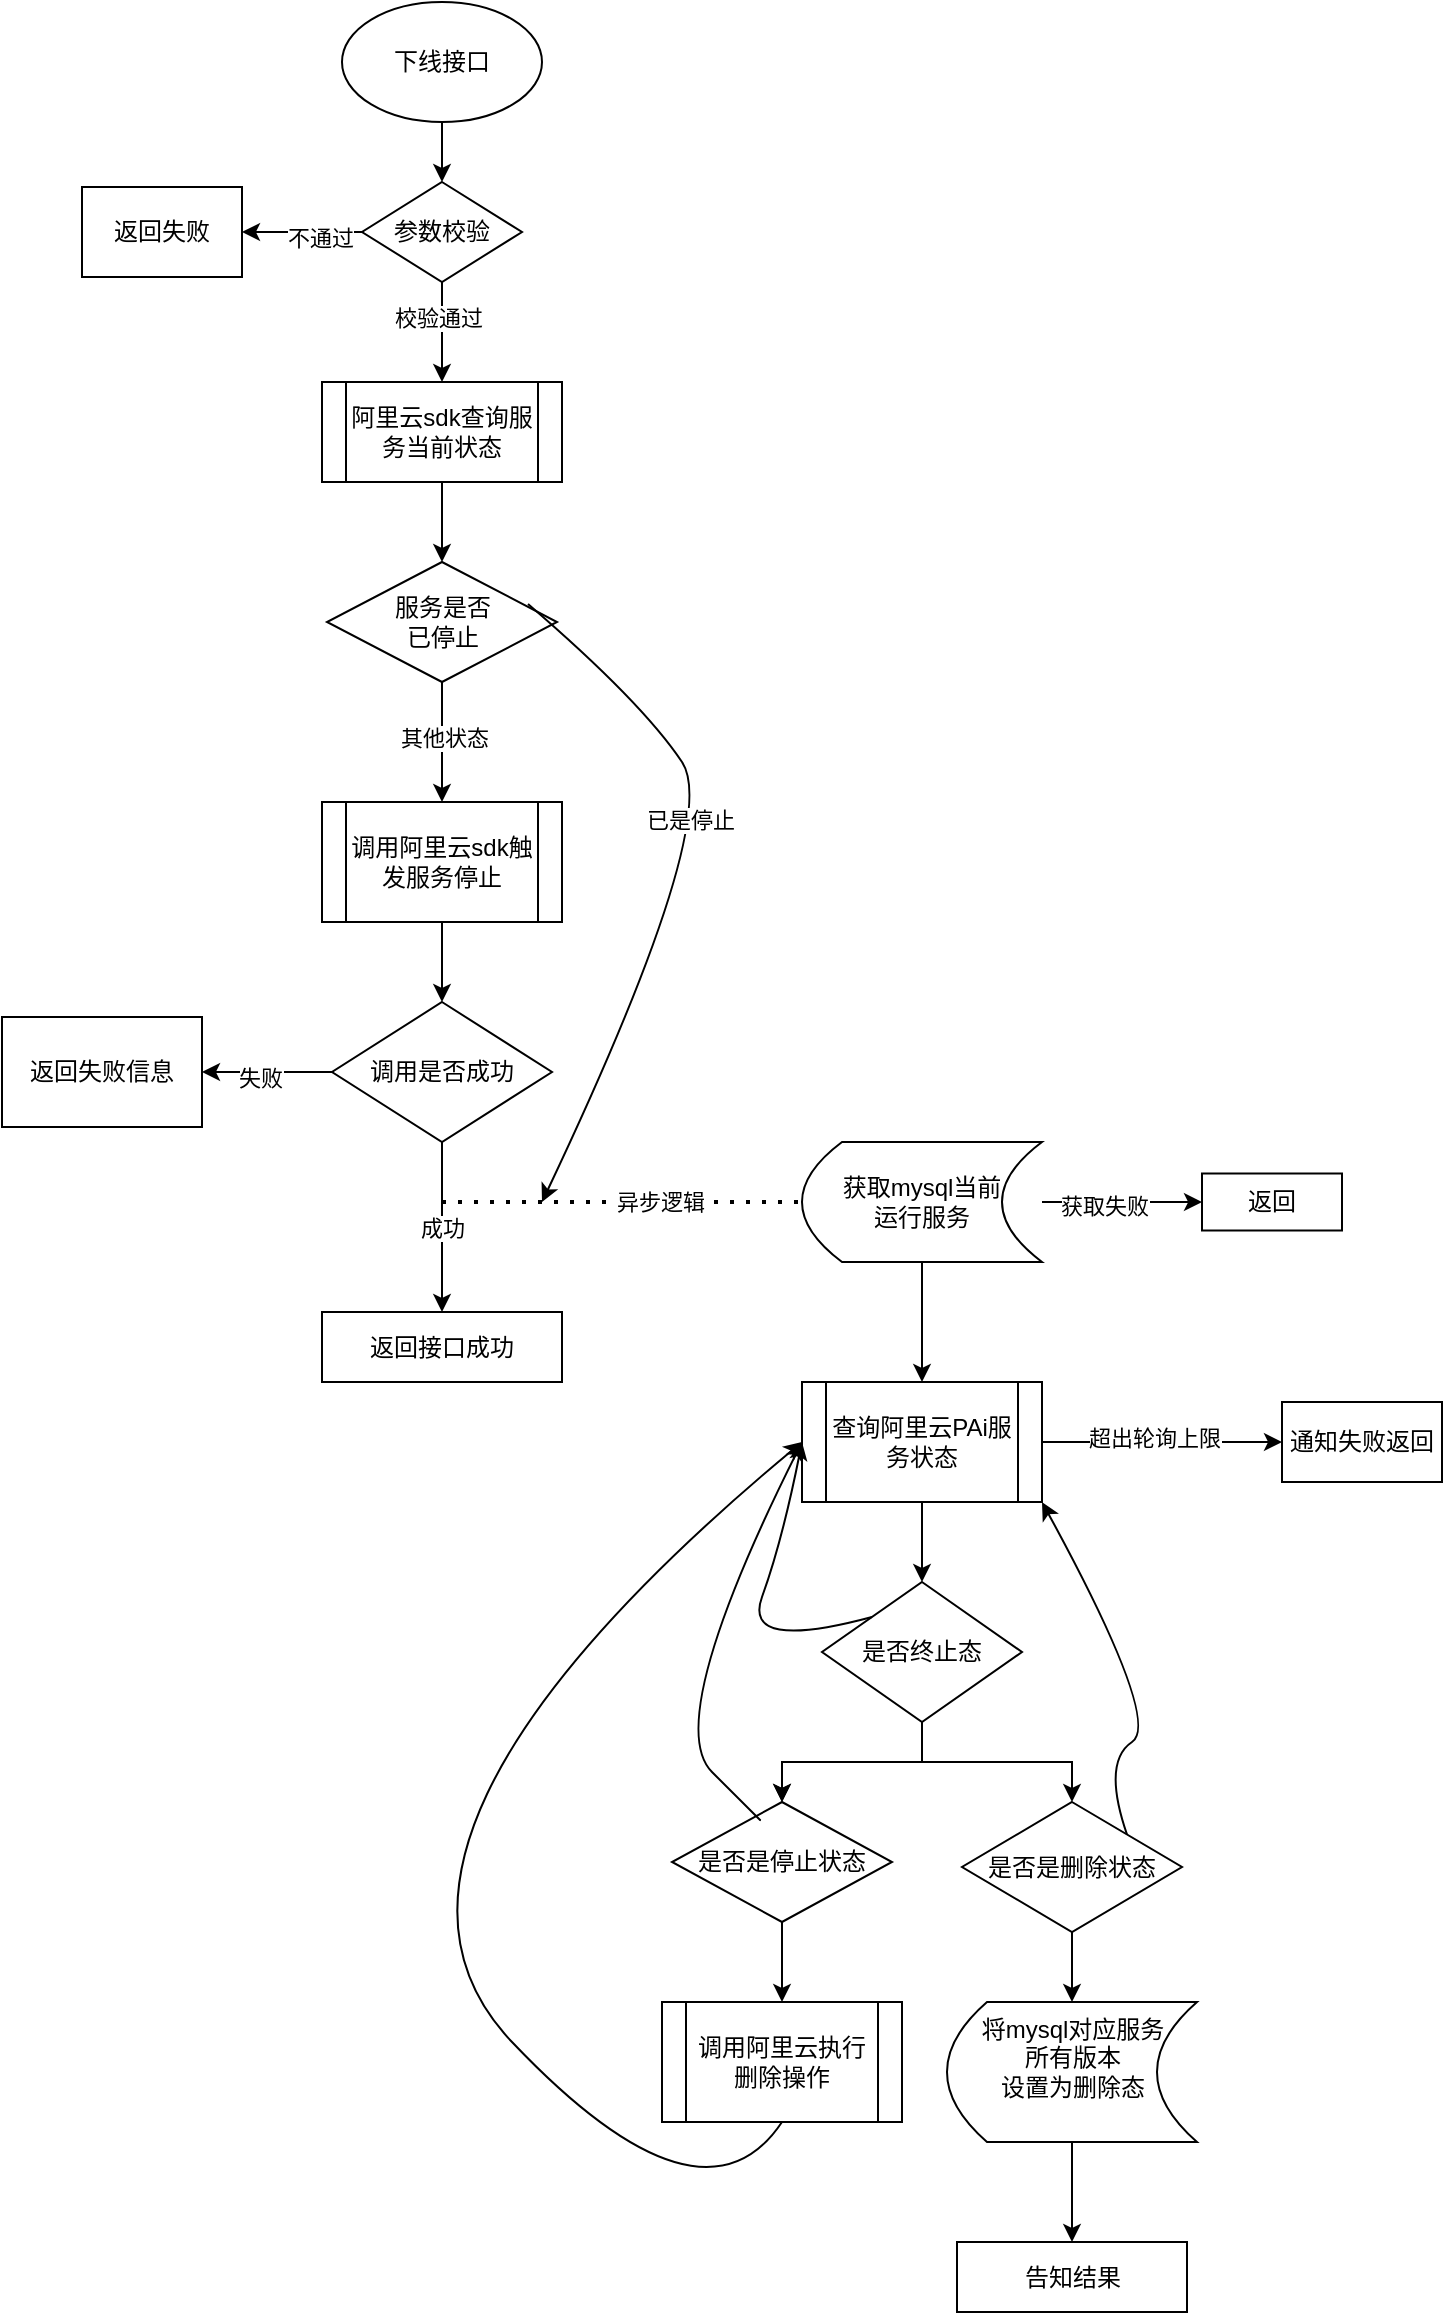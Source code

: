 <mxfile version="24.7.8">
  <diagram name="第 1 页" id="A9rHL_Slm2XhbdOv5Oo1">
    <mxGraphModel dx="1026" dy="650" grid="1" gridSize="10" guides="1" tooltips="1" connect="1" arrows="1" fold="1" page="1" pageScale="1" pageWidth="827" pageHeight="1169" math="0" shadow="0">
      <root>
        <mxCell id="0" />
        <mxCell id="1" parent="0" />
        <mxCell id="I5W7qzTJJJn9ER3g-bew-5" value="" style="edgeStyle=orthogonalEdgeStyle;rounded=0;orthogonalLoop=1;jettySize=auto;html=1;" parent="1" source="I5W7qzTJJJn9ER3g-bew-1" target="I5W7qzTJJJn9ER3g-bew-4" edge="1">
          <mxGeometry relative="1" as="geometry" />
        </mxCell>
        <mxCell id="I5W7qzTJJJn9ER3g-bew-1" value="下线接口" style="ellipse;whiteSpace=wrap;html=1;" parent="1" vertex="1">
          <mxGeometry x="300" y="100" width="100" height="60" as="geometry" />
        </mxCell>
        <mxCell id="I5W7qzTJJJn9ER3g-bew-10" value="" style="edgeStyle=orthogonalEdgeStyle;rounded=0;orthogonalLoop=1;jettySize=auto;html=1;" parent="1" source="I5W7qzTJJJn9ER3g-bew-4" target="I5W7qzTJJJn9ER3g-bew-9" edge="1">
          <mxGeometry relative="1" as="geometry" />
        </mxCell>
        <mxCell id="I5W7qzTJJJn9ER3g-bew-11" value="不通过" style="edgeLabel;html=1;align=center;verticalAlign=middle;resizable=0;points=[];" parent="I5W7qzTJJJn9ER3g-bew-10" vertex="1" connectable="0">
          <mxGeometry x="-0.3" y="3" relative="1" as="geometry">
            <mxPoint as="offset" />
          </mxGeometry>
        </mxCell>
        <mxCell id="I5W7qzTJJJn9ER3g-bew-13" value="" style="edgeStyle=orthogonalEdgeStyle;rounded=0;orthogonalLoop=1;jettySize=auto;html=1;" parent="1" source="I5W7qzTJJJn9ER3g-bew-4" target="I5W7qzTJJJn9ER3g-bew-15" edge="1">
          <mxGeometry relative="1" as="geometry">
            <mxPoint x="350" y="290" as="targetPoint" />
          </mxGeometry>
        </mxCell>
        <mxCell id="I5W7qzTJJJn9ER3g-bew-14" value="校验通过" style="edgeLabel;html=1;align=center;verticalAlign=middle;resizable=0;points=[];" parent="I5W7qzTJJJn9ER3g-bew-13" vertex="1" connectable="0">
          <mxGeometry x="-0.286" y="-2" relative="1" as="geometry">
            <mxPoint as="offset" />
          </mxGeometry>
        </mxCell>
        <mxCell id="I5W7qzTJJJn9ER3g-bew-4" value="参数校验" style="rhombus;whiteSpace=wrap;html=1;" parent="1" vertex="1">
          <mxGeometry x="310" y="190" width="80" height="50" as="geometry" />
        </mxCell>
        <mxCell id="I5W7qzTJJJn9ER3g-bew-9" value="返回失败" style="rounded=0;whiteSpace=wrap;html=1;" parent="1" vertex="1">
          <mxGeometry x="170" y="192.5" width="80" height="45" as="geometry" />
        </mxCell>
        <mxCell id="I5W7qzTJJJn9ER3g-bew-17" value="" style="edgeStyle=orthogonalEdgeStyle;rounded=0;orthogonalLoop=1;jettySize=auto;html=1;" parent="1" source="I5W7qzTJJJn9ER3g-bew-15" target="I5W7qzTJJJn9ER3g-bew-16" edge="1">
          <mxGeometry relative="1" as="geometry" />
        </mxCell>
        <mxCell id="I5W7qzTJJJn9ER3g-bew-15" value="阿里云sdk查询服务当前状态" style="shape=process;whiteSpace=wrap;html=1;backgroundOutline=1;" parent="1" vertex="1">
          <mxGeometry x="290" y="290" width="120" height="50" as="geometry" />
        </mxCell>
        <mxCell id="I5W7qzTJJJn9ER3g-bew-22" value="" style="edgeStyle=orthogonalEdgeStyle;rounded=0;orthogonalLoop=1;jettySize=auto;html=1;" parent="1" source="I5W7qzTJJJn9ER3g-bew-16" target="I5W7qzTJJJn9ER3g-bew-21" edge="1">
          <mxGeometry relative="1" as="geometry" />
        </mxCell>
        <mxCell id="I5W7qzTJJJn9ER3g-bew-23" value="其他状态" style="edgeLabel;html=1;align=center;verticalAlign=middle;resizable=0;points=[];" parent="I5W7qzTJJJn9ER3g-bew-22" vertex="1" connectable="0">
          <mxGeometry x="-0.075" y="1" relative="1" as="geometry">
            <mxPoint as="offset" />
          </mxGeometry>
        </mxCell>
        <mxCell id="I5W7qzTJJJn9ER3g-bew-16" value="服务是否&lt;div&gt;已停止&lt;/div&gt;" style="rhombus;whiteSpace=wrap;html=1;" parent="1" vertex="1">
          <mxGeometry x="292.5" y="380" width="115" height="60" as="geometry" />
        </mxCell>
        <mxCell id="I5W7qzTJJJn9ER3g-bew-25" value="" style="edgeStyle=orthogonalEdgeStyle;rounded=0;orthogonalLoop=1;jettySize=auto;html=1;" parent="1" source="I5W7qzTJJJn9ER3g-bew-21" target="I5W7qzTJJJn9ER3g-bew-24" edge="1">
          <mxGeometry relative="1" as="geometry" />
        </mxCell>
        <mxCell id="I5W7qzTJJJn9ER3g-bew-21" value="调用阿里云sdk触发服务停止" style="shape=process;whiteSpace=wrap;html=1;backgroundOutline=1;" parent="1" vertex="1">
          <mxGeometry x="290" y="500" width="120" height="60" as="geometry" />
        </mxCell>
        <mxCell id="I5W7qzTJJJn9ER3g-bew-27" value="" style="edgeStyle=orthogonalEdgeStyle;rounded=0;orthogonalLoop=1;jettySize=auto;html=1;" parent="1" source="I5W7qzTJJJn9ER3g-bew-24" target="I5W7qzTJJJn9ER3g-bew-26" edge="1">
          <mxGeometry relative="1" as="geometry" />
        </mxCell>
        <mxCell id="I5W7qzTJJJn9ER3g-bew-28" value="失败" style="edgeLabel;html=1;align=center;verticalAlign=middle;resizable=0;points=[];" parent="I5W7qzTJJJn9ER3g-bew-27" vertex="1" connectable="0">
          <mxGeometry x="0.12" y="3" relative="1" as="geometry">
            <mxPoint as="offset" />
          </mxGeometry>
        </mxCell>
        <mxCell id="I5W7qzTJJJn9ER3g-bew-30" value="成功" style="edgeStyle=orthogonalEdgeStyle;rounded=0;orthogonalLoop=1;jettySize=auto;html=1;" parent="1" source="I5W7qzTJJJn9ER3g-bew-24" target="I5W7qzTJJJn9ER3g-bew-29" edge="1">
          <mxGeometry relative="1" as="geometry" />
        </mxCell>
        <mxCell id="I5W7qzTJJJn9ER3g-bew-24" value="调用是否成功" style="rhombus;whiteSpace=wrap;html=1;" parent="1" vertex="1">
          <mxGeometry x="295" y="600" width="110" height="70" as="geometry" />
        </mxCell>
        <mxCell id="I5W7qzTJJJn9ER3g-bew-26" value="返回失败信息" style="whiteSpace=wrap;html=1;" parent="1" vertex="1">
          <mxGeometry x="130" y="607.5" width="100" height="55" as="geometry" />
        </mxCell>
        <mxCell id="I5W7qzTJJJn9ER3g-bew-29" value="返回接口成功" style="whiteSpace=wrap;html=1;" parent="1" vertex="1">
          <mxGeometry x="290" y="755" width="120" height="35" as="geometry" />
        </mxCell>
        <mxCell id="I5W7qzTJJJn9ER3g-bew-31" value="" style="endArrow=none;dashed=1;html=1;dashPattern=1 3;strokeWidth=2;rounded=0;" parent="1" edge="1">
          <mxGeometry width="50" height="50" relative="1" as="geometry">
            <mxPoint x="350" y="700" as="sourcePoint" />
            <mxPoint x="530" y="700" as="targetPoint" />
          </mxGeometry>
        </mxCell>
        <mxCell id="I5W7qzTJJJn9ER3g-bew-32" value="异步逻辑" style="edgeLabel;html=1;align=center;verticalAlign=middle;resizable=0;points=[];" parent="I5W7qzTJJJn9ER3g-bew-31" vertex="1" connectable="0">
          <mxGeometry x="0.211" relative="1" as="geometry">
            <mxPoint as="offset" />
          </mxGeometry>
        </mxCell>
        <mxCell id="pgsq1Z2hdre39GK4ZbCa-5" value="" style="edgeStyle=orthogonalEdgeStyle;rounded=0;orthogonalLoop=1;jettySize=auto;html=1;" parent="1" source="pgsq1Z2hdre39GK4ZbCa-3" target="pgsq1Z2hdre39GK4ZbCa-4" edge="1">
          <mxGeometry relative="1" as="geometry" />
        </mxCell>
        <mxCell id="pgsq1Z2hdre39GK4ZbCa-6" value="获取失败" style="edgeLabel;html=1;align=center;verticalAlign=middle;resizable=0;points=[];" parent="pgsq1Z2hdre39GK4ZbCa-5" vertex="1" connectable="0">
          <mxGeometry x="-0.23" y="-1" relative="1" as="geometry">
            <mxPoint y="1" as="offset" />
          </mxGeometry>
        </mxCell>
        <mxCell id="pgsq1Z2hdre39GK4ZbCa-8" value="" style="edgeStyle=orthogonalEdgeStyle;rounded=0;orthogonalLoop=1;jettySize=auto;html=1;" parent="1" source="pgsq1Z2hdre39GK4ZbCa-3" target="pgsq1Z2hdre39GK4ZbCa-9" edge="1">
          <mxGeometry relative="1" as="geometry">
            <mxPoint x="590" y="780" as="targetPoint" />
          </mxGeometry>
        </mxCell>
        <mxCell id="pgsq1Z2hdre39GK4ZbCa-3" value="获取mysql当前&lt;div&gt;运行服务&lt;/div&gt;" style="shape=dataStorage;whiteSpace=wrap;html=1;fixedSize=1;" parent="1" vertex="1">
          <mxGeometry x="530" y="670" width="120" height="60" as="geometry" />
        </mxCell>
        <mxCell id="pgsq1Z2hdre39GK4ZbCa-4" value="返回" style="whiteSpace=wrap;html=1;" parent="1" vertex="1">
          <mxGeometry x="730" y="685.75" width="70" height="28.5" as="geometry" />
        </mxCell>
        <mxCell id="pgsq1Z2hdre39GK4ZbCa-11" value="" style="edgeStyle=orthogonalEdgeStyle;rounded=0;orthogonalLoop=1;jettySize=auto;html=1;" parent="1" source="pgsq1Z2hdre39GK4ZbCa-9" target="pgsq1Z2hdre39GK4ZbCa-10" edge="1">
          <mxGeometry relative="1" as="geometry" />
        </mxCell>
        <mxCell id="pgsq1Z2hdre39GK4ZbCa-21" value="" style="edgeStyle=orthogonalEdgeStyle;rounded=0;orthogonalLoop=1;jettySize=auto;html=1;" parent="1" source="pgsq1Z2hdre39GK4ZbCa-9" target="pgsq1Z2hdre39GK4ZbCa-20" edge="1">
          <mxGeometry relative="1" as="geometry" />
        </mxCell>
        <mxCell id="pgsq1Z2hdre39GK4ZbCa-49" value="超出轮询上限" style="edgeLabel;html=1;align=center;verticalAlign=middle;resizable=0;points=[];" parent="pgsq1Z2hdre39GK4ZbCa-21" vertex="1" connectable="0">
          <mxGeometry x="-0.075" y="2" relative="1" as="geometry">
            <mxPoint as="offset" />
          </mxGeometry>
        </mxCell>
        <mxCell id="pgsq1Z2hdre39GK4ZbCa-9" value="查询阿里云PAi服务状态" style="shape=process;whiteSpace=wrap;html=1;backgroundOutline=1;" parent="1" vertex="1">
          <mxGeometry x="530" y="790" width="120" height="60" as="geometry" />
        </mxCell>
        <mxCell id="pgsq1Z2hdre39GK4ZbCa-15" value="" style="edgeStyle=orthogonalEdgeStyle;rounded=0;orthogonalLoop=1;jettySize=auto;html=1;" parent="1" source="pgsq1Z2hdre39GK4ZbCa-10" target="pgsq1Z2hdre39GK4ZbCa-14" edge="1">
          <mxGeometry relative="1" as="geometry" />
        </mxCell>
        <mxCell id="pgsq1Z2hdre39GK4ZbCa-37" value="" style="edgeStyle=orthogonalEdgeStyle;rounded=0;orthogonalLoop=1;jettySize=auto;html=1;" parent="1" source="pgsq1Z2hdre39GK4ZbCa-10" target="pgsq1Z2hdre39GK4ZbCa-14" edge="1">
          <mxGeometry relative="1" as="geometry" />
        </mxCell>
        <mxCell id="pgsq1Z2hdre39GK4ZbCa-40" value="" style="edgeStyle=orthogonalEdgeStyle;rounded=0;orthogonalLoop=1;jettySize=auto;html=1;" parent="1" source="pgsq1Z2hdre39GK4ZbCa-10" target="pgsq1Z2hdre39GK4ZbCa-39" edge="1">
          <mxGeometry relative="1" as="geometry" />
        </mxCell>
        <mxCell id="pgsq1Z2hdre39GK4ZbCa-10" value="是否终止态" style="rhombus;whiteSpace=wrap;html=1;" parent="1" vertex="1">
          <mxGeometry x="540" y="890" width="100" height="70" as="geometry" />
        </mxCell>
        <mxCell id="pgsq1Z2hdre39GK4ZbCa-29" value="" style="edgeStyle=orthogonalEdgeStyle;rounded=0;orthogonalLoop=1;jettySize=auto;html=1;" parent="1" source="pgsq1Z2hdre39GK4ZbCa-14" target="pgsq1Z2hdre39GK4ZbCa-30" edge="1">
          <mxGeometry relative="1" as="geometry">
            <mxPoint x="520" y="1140" as="targetPoint" />
          </mxGeometry>
        </mxCell>
        <mxCell id="pgsq1Z2hdre39GK4ZbCa-14" value="是否是停止状态" style="rhombus;whiteSpace=wrap;html=1;" parent="1" vertex="1">
          <mxGeometry x="465" y="1000" width="110" height="60" as="geometry" />
        </mxCell>
        <mxCell id="pgsq1Z2hdre39GK4ZbCa-20" value="通知失败返回" style="whiteSpace=wrap;html=1;" parent="1" vertex="1">
          <mxGeometry x="770" y="800" width="80" height="40" as="geometry" />
        </mxCell>
        <mxCell id="pgsq1Z2hdre39GK4ZbCa-22" value="" style="curved=1;endArrow=classic;html=1;rounded=0;exitX=0;exitY=0;exitDx=0;exitDy=0;entryX=0;entryY=0.5;entryDx=0;entryDy=0;" parent="1" source="pgsq1Z2hdre39GK4ZbCa-10" target="pgsq1Z2hdre39GK4ZbCa-9" edge="1">
          <mxGeometry width="50" height="50" relative="1" as="geometry">
            <mxPoint x="470" y="860" as="sourcePoint" />
            <mxPoint x="520" y="810" as="targetPoint" />
            <Array as="points">
              <mxPoint x="500" y="925" />
              <mxPoint x="520" y="870" />
            </Array>
          </mxGeometry>
        </mxCell>
        <mxCell id="pgsq1Z2hdre39GK4ZbCa-23" value="" style="curved=1;endArrow=classic;html=1;rounded=0;exitX=0.4;exitY=0.15;exitDx=0;exitDy=0;exitPerimeter=0;entryX=0;entryY=0.5;entryDx=0;entryDy=0;" parent="1" source="pgsq1Z2hdre39GK4ZbCa-14" target="pgsq1Z2hdre39GK4ZbCa-9" edge="1">
          <mxGeometry width="50" height="50" relative="1" as="geometry">
            <mxPoint x="460" y="1010" as="sourcePoint" />
            <mxPoint x="510" y="960" as="targetPoint" />
            <Array as="points">
              <mxPoint x="510" y="1010" />
              <mxPoint x="460" y="960" />
            </Array>
          </mxGeometry>
        </mxCell>
        <mxCell id="pgsq1Z2hdre39GK4ZbCa-30" value="调用阿里云执行删除操作" style="shape=process;whiteSpace=wrap;html=1;backgroundOutline=1;" parent="1" vertex="1">
          <mxGeometry x="460" y="1100" width="120" height="60" as="geometry" />
        </mxCell>
        <mxCell id="pgsq1Z2hdre39GK4ZbCa-46" value="" style="edgeStyle=orthogonalEdgeStyle;rounded=0;orthogonalLoop=1;jettySize=auto;html=1;" parent="1" source="pgsq1Z2hdre39GK4ZbCa-39" target="pgsq1Z2hdre39GK4ZbCa-45" edge="1">
          <mxGeometry relative="1" as="geometry" />
        </mxCell>
        <mxCell id="pgsq1Z2hdre39GK4ZbCa-39" value="是否是删除状态" style="rhombus;whiteSpace=wrap;html=1;" parent="1" vertex="1">
          <mxGeometry x="610" y="1000" width="110" height="65" as="geometry" />
        </mxCell>
        <mxCell id="pgsq1Z2hdre39GK4ZbCa-41" value="" style="curved=1;endArrow=classic;html=1;rounded=0;exitX=0.5;exitY=1;exitDx=0;exitDy=0;entryX=0;entryY=0.5;entryDx=0;entryDy=0;" parent="1" source="pgsq1Z2hdre39GK4ZbCa-30" target="pgsq1Z2hdre39GK4ZbCa-9" edge="1">
          <mxGeometry width="50" height="50" relative="1" as="geometry">
            <mxPoint x="430" y="1220" as="sourcePoint" />
            <mxPoint x="480" y="1170" as="targetPoint" />
            <Array as="points">
              <mxPoint x="480" y="1220" />
              <mxPoint x="290" y="1020" />
            </Array>
          </mxGeometry>
        </mxCell>
        <mxCell id="pgsq1Z2hdre39GK4ZbCa-42" value="" style="curved=1;endArrow=classic;html=1;rounded=0;exitX=1;exitY=0;exitDx=0;exitDy=0;entryX=1;entryY=1;entryDx=0;entryDy=0;" parent="1" source="pgsq1Z2hdre39GK4ZbCa-39" target="pgsq1Z2hdre39GK4ZbCa-9" edge="1">
          <mxGeometry width="50" height="50" relative="1" as="geometry">
            <mxPoint x="730" y="1010" as="sourcePoint" />
            <mxPoint x="780" y="960" as="targetPoint" />
            <Array as="points">
              <mxPoint x="680" y="980" />
              <mxPoint x="710" y="960" />
            </Array>
          </mxGeometry>
        </mxCell>
        <mxCell id="pgsq1Z2hdre39GK4ZbCa-48" value="" style="edgeStyle=orthogonalEdgeStyle;rounded=0;orthogonalLoop=1;jettySize=auto;html=1;" parent="1" source="pgsq1Z2hdre39GK4ZbCa-45" target="pgsq1Z2hdre39GK4ZbCa-47" edge="1">
          <mxGeometry relative="1" as="geometry" />
        </mxCell>
        <mxCell id="pgsq1Z2hdre39GK4ZbCa-45" value="将mysql对应服务&lt;div&gt;所有版本&lt;/div&gt;&lt;div&gt;设置为删除态&lt;div&gt;&lt;br&gt;&lt;/div&gt;&lt;/div&gt;" style="shape=dataStorage;whiteSpace=wrap;html=1;fixedSize=1;" parent="1" vertex="1">
          <mxGeometry x="602.5" y="1100" width="125" height="70" as="geometry" />
        </mxCell>
        <mxCell id="pgsq1Z2hdre39GK4ZbCa-47" value="告知结果" style="whiteSpace=wrap;html=1;" parent="1" vertex="1">
          <mxGeometry x="607.5" y="1220" width="115" height="35" as="geometry" />
        </mxCell>
        <mxCell id="xNGqq7OT0yBWVWHMMEDI-1" value="" style="curved=1;endArrow=classic;html=1;rounded=0;exitX=0.874;exitY=0.35;exitDx=0;exitDy=0;exitPerimeter=0;" edge="1" parent="1" source="I5W7qzTJJJn9ER3g-bew-16">
          <mxGeometry width="50" height="50" relative="1" as="geometry">
            <mxPoint x="450" y="390" as="sourcePoint" />
            <mxPoint x="400" y="700" as="targetPoint" />
            <Array as="points">
              <mxPoint x="450" y="450" />
              <mxPoint x="490" y="510" />
            </Array>
          </mxGeometry>
        </mxCell>
        <mxCell id="xNGqq7OT0yBWVWHMMEDI-2" value="已是停止" style="edgeLabel;html=1;align=center;verticalAlign=middle;resizable=0;points=[];" vertex="1" connectable="0" parent="xNGqq7OT0yBWVWHMMEDI-1">
          <mxGeometry x="-0.23" y="-13" relative="1" as="geometry">
            <mxPoint as="offset" />
          </mxGeometry>
        </mxCell>
      </root>
    </mxGraphModel>
  </diagram>
</mxfile>
